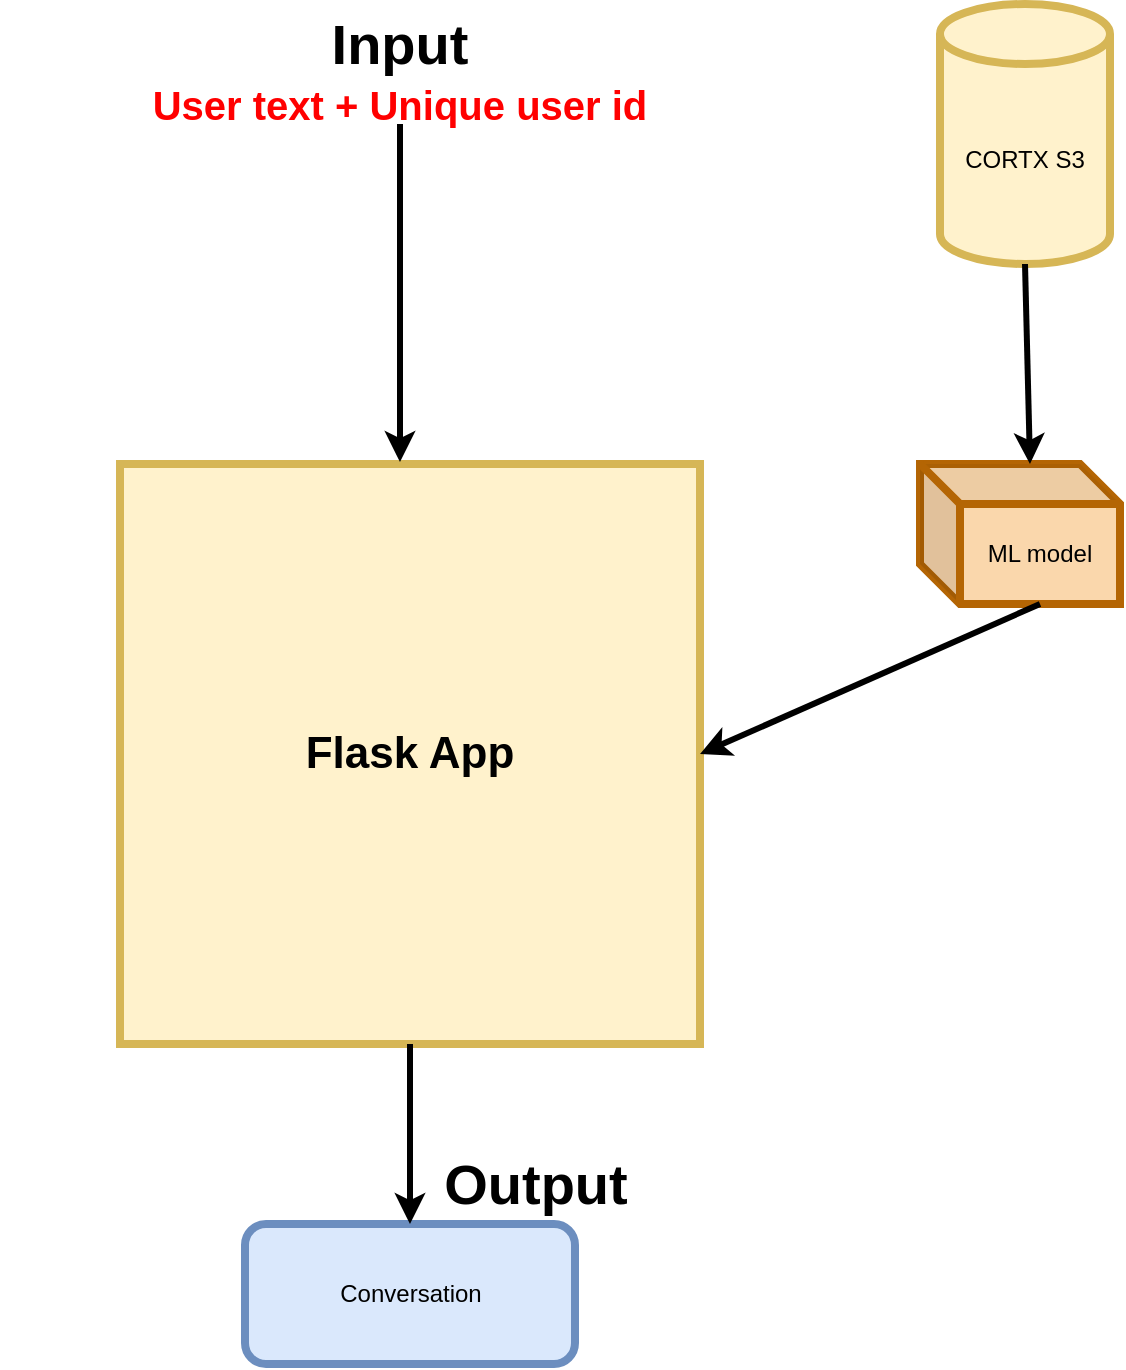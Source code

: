 <mxfile version="14.6.6" type="github">
  <diagram id="XSa6zs9dcQOGqWw2yrOC" name="Page-1">
    <mxGraphModel dx="1355" dy="745" grid="1" gridSize="10" guides="1" tooltips="1" connect="1" arrows="1" fold="1" page="1" pageScale="1" pageWidth="850" pageHeight="1100" math="0" shadow="0">
      <root>
        <mxCell id="0" />
        <mxCell id="1" parent="0" />
        <mxCell id="tr6EtJHd6KhmbKUf17Il-1" value="&lt;b&gt;&lt;font style=&quot;font-size: 22px&quot;&gt;Flask App&lt;/font&gt;&lt;/b&gt;" style="whiteSpace=wrap;html=1;aspect=fixed;strokeWidth=4;fillColor=#fff2cc;strokeColor=#d6b656;" vertex="1" parent="1">
          <mxGeometry x="250" y="280" width="290" height="290" as="geometry" />
        </mxCell>
        <mxCell id="tr6EtJHd6KhmbKUf17Il-2" value="&lt;font style=&quot;font-size: 20px&quot; color=&quot;#ff0000&quot;&gt;&lt;b&gt;User text + Unique user id&lt;/b&gt;&lt;/font&gt;" style="text;html=1;strokeColor=none;fillColor=none;align=center;verticalAlign=middle;whiteSpace=wrap;rounded=0;" vertex="1" parent="1">
          <mxGeometry x="190" y="90" width="400" height="20" as="geometry" />
        </mxCell>
        <mxCell id="tr6EtJHd6KhmbKUf17Il-3" value="" style="endArrow=classic;html=1;exitX=0.5;exitY=1;exitDx=0;exitDy=0;strokeWidth=3;" edge="1" parent="1" source="tr6EtJHd6KhmbKUf17Il-2">
          <mxGeometry width="50" height="50" relative="1" as="geometry">
            <mxPoint x="250" y="230" as="sourcePoint" />
            <mxPoint x="390" y="279" as="targetPoint" />
          </mxGeometry>
        </mxCell>
        <mxCell id="tr6EtJHd6KhmbKUf17Il-4" value="ML model" style="shape=cube;whiteSpace=wrap;html=1;boundedLbl=1;backgroundOutline=1;darkOpacity=0.05;darkOpacity2=0.1;strokeWidth=4;fillColor=#fad7ac;strokeColor=#b46504;" vertex="1" parent="1">
          <mxGeometry x="650" y="280" width="100" height="70" as="geometry" />
        </mxCell>
        <mxCell id="tr6EtJHd6KhmbKUf17Il-5" value="CORTX S3" style="shape=cylinder3;whiteSpace=wrap;html=1;boundedLbl=1;backgroundOutline=1;size=15;strokeWidth=4;fillColor=#fff2cc;strokeColor=#d6b656;" vertex="1" parent="1">
          <mxGeometry x="660" y="50" width="85" height="130" as="geometry" />
        </mxCell>
        <mxCell id="tr6EtJHd6KhmbKUf17Il-6" value="" style="endArrow=classic;html=1;entryX=0;entryY=0;entryDx=55;entryDy=0;entryPerimeter=0;exitX=0.5;exitY=1;exitDx=0;exitDy=0;exitPerimeter=0;strokeWidth=3;" edge="1" parent="1" source="tr6EtJHd6KhmbKUf17Il-5" target="tr6EtJHd6KhmbKUf17Il-4">
          <mxGeometry width="50" height="50" relative="1" as="geometry">
            <mxPoint x="590" y="150" as="sourcePoint" />
            <mxPoint x="450" y="310" as="targetPoint" />
          </mxGeometry>
        </mxCell>
        <mxCell id="tr6EtJHd6KhmbKUf17Il-7" value="" style="endArrow=classic;html=1;entryX=1;entryY=0.5;entryDx=0;entryDy=0;exitX=0;exitY=0;exitDx=60;exitDy=70;exitPerimeter=0;strokeWidth=3;" edge="1" parent="1" source="tr6EtJHd6KhmbKUf17Il-4" target="tr6EtJHd6KhmbKUf17Il-1">
          <mxGeometry width="50" height="50" relative="1" as="geometry">
            <mxPoint x="400" y="360" as="sourcePoint" />
            <mxPoint x="450" y="310" as="targetPoint" />
          </mxGeometry>
        </mxCell>
        <mxCell id="tr6EtJHd6KhmbKUf17Il-8" value="Conversation" style="rounded=1;whiteSpace=wrap;html=1;strokeWidth=4;fillColor=#dae8fc;strokeColor=#6c8ebf;" vertex="1" parent="1">
          <mxGeometry x="312.5" y="660" width="165" height="70" as="geometry" />
        </mxCell>
        <mxCell id="tr6EtJHd6KhmbKUf17Il-9" value="" style="endArrow=classic;html=1;strokeWidth=3;entryX=0.5;entryY=0;entryDx=0;entryDy=0;exitX=0.5;exitY=1;exitDx=0;exitDy=0;" edge="1" parent="1" source="tr6EtJHd6KhmbKUf17Il-1" target="tr6EtJHd6KhmbKUf17Il-8">
          <mxGeometry width="50" height="50" relative="1" as="geometry">
            <mxPoint x="395" y="580" as="sourcePoint" />
            <mxPoint x="450" y="370" as="targetPoint" />
          </mxGeometry>
        </mxCell>
        <mxCell id="tr6EtJHd6KhmbKUf17Il-10" value="&lt;font size=&quot;1&quot;&gt;&lt;b style=&quot;font-size: 28px&quot;&gt;Output&lt;/b&gt;&lt;/font&gt;" style="text;html=1;strokeColor=none;fillColor=none;align=center;verticalAlign=middle;whiteSpace=wrap;rounded=0;" vertex="1" parent="1">
          <mxGeometry x="437.5" y="630" width="40" height="20" as="geometry" />
        </mxCell>
        <mxCell id="tr6EtJHd6KhmbKUf17Il-11" value="&lt;font size=&quot;1&quot;&gt;&lt;b style=&quot;font-size: 28px&quot;&gt;Input&lt;/b&gt;&lt;/font&gt;" style="text;html=1;strokeColor=none;fillColor=none;align=center;verticalAlign=middle;whiteSpace=wrap;rounded=0;" vertex="1" parent="1">
          <mxGeometry x="370" y="60" width="40" height="20" as="geometry" />
        </mxCell>
      </root>
    </mxGraphModel>
  </diagram>
</mxfile>
